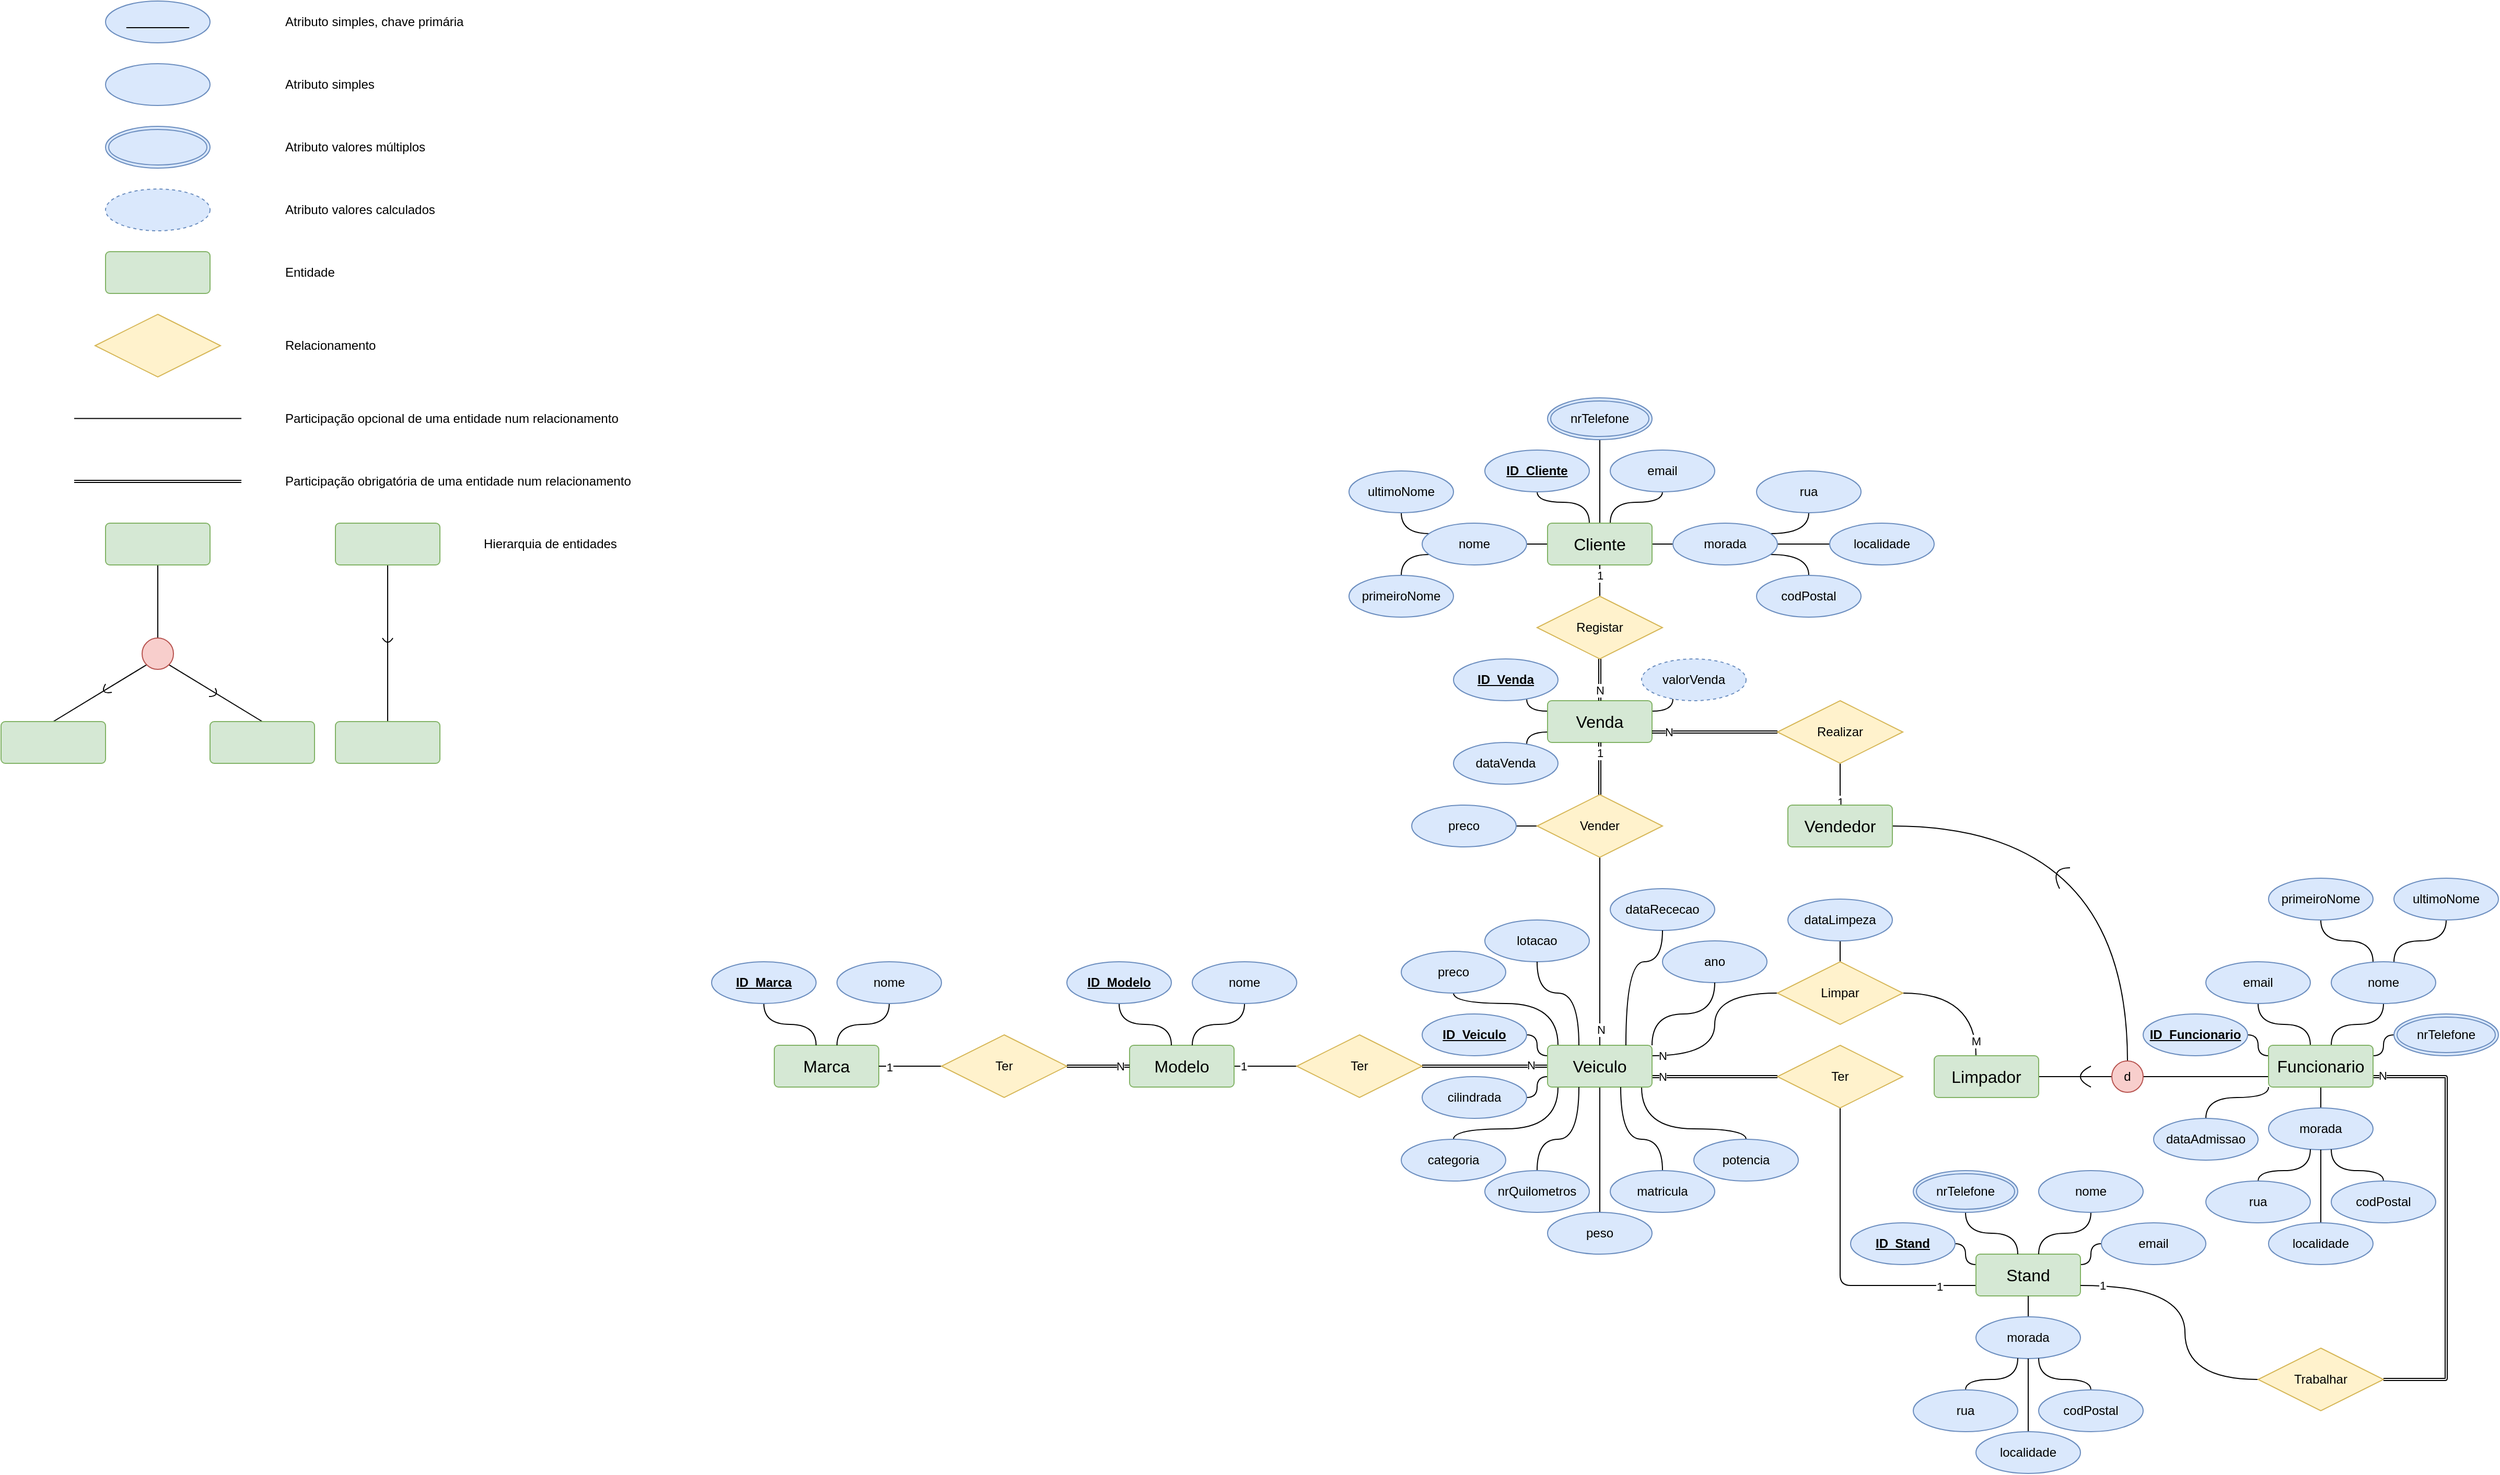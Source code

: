 <mxfile version="13.2.4" type="device"><diagram id="NX6_VV52t2EZZy6EUPiq" name="Page-1"><mxGraphModel dx="2770" dy="1670" grid="1" gridSize="10" guides="1" tooltips="1" connect="1" arrows="1" fold="1" page="0" pageScale="1" pageWidth="827" pageHeight="1169" math="0" shadow="0"><root><mxCell id="0"/><mxCell id="1" parent="0"/><mxCell id="NINZfsy_CMNCXRK_7VE3-25" style="edgeStyle=orthogonalEdgeStyle;rounded=0;orthogonalLoop=1;jettySize=auto;html=1;endArrow=none;endFill=0;" parent="1" source="NINZfsy_CMNCXRK_7VE3-23" target="NINZfsy_CMNCXRK_7VE3-1" edge="1"><mxGeometry relative="1" as="geometry"/></mxCell><mxCell id="NINZfsy_CMNCXRK_7VE3-87" value="1" style="edgeLabel;html=1;align=center;verticalAlign=middle;resizable=0;points=[];" parent="NINZfsy_CMNCXRK_7VE3-25" vertex="1" connectable="0"><mxGeometry x="0.722" relative="1" as="geometry"><mxPoint as="offset"/></mxGeometry></mxCell><mxCell id="NINZfsy_CMNCXRK_7VE3-1" value="Modelo" style="rounded=1;arcSize=10;whiteSpace=wrap;html=1;align=center;fillColor=#d5e8d4;strokeColor=#82b366;fontSize=16;" parent="1" vertex="1"><mxGeometry x="730" y="680" width="100" height="40" as="geometry"/></mxCell><mxCell id="NINZfsy_CMNCXRK_7VE3-2" value="Marca" style="rounded=1;arcSize=10;whiteSpace=wrap;html=1;align=center;fillColor=#d5e8d4;strokeColor=#82b366;fontSize=16;" parent="1" vertex="1"><mxGeometry x="390" y="680" width="100" height="40" as="geometry"/></mxCell><mxCell id="NINZfsy_CMNCXRK_7VE3-5" style="edgeStyle=orthogonalEdgeStyle;orthogonalLoop=1;jettySize=auto;html=1;fontFamily=Helvetica;endArrow=none;endFill=0;curved=1;" parent="1" source="NINZfsy_CMNCXRK_7VE3-2" target="NINZfsy_CMNCXRK_7VE3-3" edge="1"><mxGeometry relative="1" as="geometry"><Array as="points"><mxPoint x="430" y="660"/><mxPoint x="380" y="660"/></Array></mxGeometry></mxCell><mxCell id="NINZfsy_CMNCXRK_7VE3-3" value="ID_Marca" style="ellipse;whiteSpace=wrap;html=1;align=center;fontStyle=5;fontFamily=Helvetica;fillColor=#dae8fc;strokeColor=#6c8ebf;" parent="1" vertex="1"><mxGeometry x="330" y="600" width="100" height="40" as="geometry"/></mxCell><mxCell id="NINZfsy_CMNCXRK_7VE3-4" style="edgeStyle=orthogonalEdgeStyle;rounded=0;orthogonalLoop=1;jettySize=auto;html=1;exitX=0.5;exitY=1;exitDx=0;exitDy=0;fontFamily=Helvetica;" parent="1" source="NINZfsy_CMNCXRK_7VE3-3" target="NINZfsy_CMNCXRK_7VE3-3" edge="1"><mxGeometry relative="1" as="geometry"/></mxCell><mxCell id="NINZfsy_CMNCXRK_7VE3-8" style="edgeStyle=orthogonalEdgeStyle;orthogonalLoop=1;jettySize=auto;html=1;fontFamily=Helvetica;endArrow=none;endFill=0;curved=1;" parent="1" source="NINZfsy_CMNCXRK_7VE3-2" target="NINZfsy_CMNCXRK_7VE3-7" edge="1"><mxGeometry relative="1" as="geometry"><Array as="points"><mxPoint x="450" y="660"/><mxPoint x="500" y="660"/></Array></mxGeometry></mxCell><mxCell id="NINZfsy_CMNCXRK_7VE3-7" value="nome" style="ellipse;whiteSpace=wrap;html=1;align=center;fontFamily=Helvetica;fillColor=#dae8fc;strokeColor=#6c8ebf;" parent="1" vertex="1"><mxGeometry x="450" y="600" width="100" height="40" as="geometry"/></mxCell><mxCell id="NINZfsy_CMNCXRK_7VE3-12" style="edgeStyle=orthogonalEdgeStyle;rounded=0;orthogonalLoop=1;jettySize=auto;html=1;endArrow=none;endFill=0;fontFamily=Helvetica;shape=link;width=2;" parent="1" source="NINZfsy_CMNCXRK_7VE3-9" target="NINZfsy_CMNCXRK_7VE3-1" edge="1"><mxGeometry relative="1" as="geometry"/></mxCell><mxCell id="NINZfsy_CMNCXRK_7VE3-21" value="N" style="edgeLabel;html=1;align=center;verticalAlign=middle;resizable=0;points=[];fontFamily=Helvetica;" parent="NINZfsy_CMNCXRK_7VE3-12" vertex="1" connectable="0"><mxGeometry x="0.688" relative="1" as="geometry"><mxPoint as="offset"/></mxGeometry></mxCell><mxCell id="NINZfsy_CMNCXRK_7VE3-77" style="edgeStyle=orthogonalEdgeStyle;rounded=0;orthogonalLoop=1;jettySize=auto;html=1;endArrow=none;endFill=0;" parent="1" source="NINZfsy_CMNCXRK_7VE3-9" target="NINZfsy_CMNCXRK_7VE3-2" edge="1"><mxGeometry relative="1" as="geometry"/></mxCell><mxCell id="NINZfsy_CMNCXRK_7VE3-78" value="1" style="edgeLabel;html=1;align=center;verticalAlign=middle;resizable=0;points=[];" parent="NINZfsy_CMNCXRK_7VE3-77" vertex="1" connectable="0"><mxGeometry x="0.673" y="1" relative="1" as="geometry"><mxPoint as="offset"/></mxGeometry></mxCell><mxCell id="NINZfsy_CMNCXRK_7VE3-9" value="Ter" style="shape=rhombus;perimeter=rhombusPerimeter;whiteSpace=wrap;html=1;align=center;fontFamily=Helvetica;fillColor=#fff2cc;strokeColor=#d6b656;" parent="1" vertex="1"><mxGeometry x="550" y="670" width="120" height="60" as="geometry"/></mxCell><mxCell id="NINZfsy_CMNCXRK_7VE3-19" style="edgeStyle=orthogonalEdgeStyle;orthogonalLoop=1;jettySize=auto;html=1;endArrow=none;endFill=0;fontFamily=Helvetica;curved=1;" parent="1" source="NINZfsy_CMNCXRK_7VE3-1" target="NINZfsy_CMNCXRK_7VE3-13" edge="1"><mxGeometry relative="1" as="geometry"><Array as="points"><mxPoint x="770" y="660"/><mxPoint x="720" y="660"/></Array></mxGeometry></mxCell><mxCell id="NINZfsy_CMNCXRK_7VE3-13" value="ID_Modelo" style="ellipse;whiteSpace=wrap;html=1;align=center;fontStyle=5;fontFamily=Helvetica;fillColor=#dae8fc;strokeColor=#6c8ebf;perimeterSpacing=0;strokeWidth=1;gradientColor=none;shadow=0;" parent="1" vertex="1"><mxGeometry x="670" y="600" width="100" height="40" as="geometry"/></mxCell><mxCell id="NINZfsy_CMNCXRK_7VE3-14" style="edgeStyle=orthogonalEdgeStyle;rounded=0;orthogonalLoop=1;jettySize=auto;html=1;exitX=0.5;exitY=1;exitDx=0;exitDy=0;fontFamily=Helvetica;" parent="1" source="NINZfsy_CMNCXRK_7VE3-13" target="NINZfsy_CMNCXRK_7VE3-13" edge="1"><mxGeometry relative="1" as="geometry"/></mxCell><mxCell id="NINZfsy_CMNCXRK_7VE3-20" style="edgeStyle=orthogonalEdgeStyle;orthogonalLoop=1;jettySize=auto;html=1;endArrow=none;endFill=0;fontFamily=Helvetica;curved=1;" parent="1" source="NINZfsy_CMNCXRK_7VE3-1" target="NINZfsy_CMNCXRK_7VE3-15" edge="1"><mxGeometry relative="1" as="geometry"><Array as="points"><mxPoint x="790" y="660"/><mxPoint x="840" y="660"/></Array></mxGeometry></mxCell><mxCell id="NINZfsy_CMNCXRK_7VE3-15" value="nome" style="ellipse;whiteSpace=wrap;html=1;align=center;fontFamily=Helvetica;fillColor=#dae8fc;strokeColor=#6c8ebf;" parent="1" vertex="1"><mxGeometry x="790" y="600" width="100" height="40" as="geometry"/></mxCell><mxCell id="NINZfsy_CMNCXRK_7VE3-26" style="edgeStyle=orthogonalEdgeStyle;shape=link;rounded=0;orthogonalLoop=1;jettySize=auto;html=1;endArrow=none;endFill=0;width=2;" parent="1" source="NINZfsy_CMNCXRK_7VE3-23" target="NINZfsy_CMNCXRK_7VE3-24" edge="1"><mxGeometry relative="1" as="geometry"/></mxCell><mxCell id="NINZfsy_CMNCXRK_7VE3-31" value="N" style="edgeLabel;html=1;align=center;verticalAlign=middle;resizable=0;points=[];fontFamily=Helvetica;" parent="NINZfsy_CMNCXRK_7VE3-26" vertex="1" connectable="0"><mxGeometry x="0.733" y="1" relative="1" as="geometry"><mxPoint as="offset"/></mxGeometry></mxCell><mxCell id="NINZfsy_CMNCXRK_7VE3-23" value="Ter" style="shape=rhombus;perimeter=rhombusPerimeter;whiteSpace=wrap;html=1;align=center;fontFamily=Helvetica;fillColor=#fff2cc;strokeColor=#d6b656;" parent="1" vertex="1"><mxGeometry x="890" y="670" width="120" height="60" as="geometry"/></mxCell><mxCell id="NINZfsy_CMNCXRK_7VE3-52" style="edgeStyle=orthogonalEdgeStyle;rounded=0;orthogonalLoop=1;jettySize=auto;html=1;endArrow=none;endFill=0;shape=link;width=2;" parent="1" source="NINZfsy_CMNCXRK_7VE3-50" target="NINZfsy_CMNCXRK_7VE3-24" edge="1"><mxGeometry relative="1" as="geometry"><Array as="points"><mxPoint x="1270" y="710"/><mxPoint x="1270" y="710"/></Array></mxGeometry></mxCell><mxCell id="NINZfsy_CMNCXRK_7VE3-86" value="N" style="edgeLabel;html=1;align=center;verticalAlign=middle;resizable=0;points=[];" parent="NINZfsy_CMNCXRK_7VE3-52" vertex="1" connectable="0"><mxGeometry x="0.8" relative="1" as="geometry"><mxPoint x="-2.06" y="-0.03" as="offset"/></mxGeometry></mxCell><mxCell id="KPA467GQBsyRRnJsXlTF-49" style="edgeStyle=orthogonalEdgeStyle;orthogonalLoop=1;jettySize=auto;html=1;endArrow=none;endFill=0;rounded=0;" parent="1" source="NINZfsy_CMNCXRK_7VE3-24" target="NINZfsy_CMNCXRK_7VE3-32" edge="1"><mxGeometry relative="1" as="geometry"/></mxCell><mxCell id="KPA467GQBsyRRnJsXlTF-50" style="edgeStyle=orthogonalEdgeStyle;orthogonalLoop=1;jettySize=auto;html=1;endArrow=none;endFill=0;curved=1;" parent="1" source="NINZfsy_CMNCXRK_7VE3-24" target="NINZfsy_CMNCXRK_7VE3-40" edge="1"><mxGeometry relative="1" as="geometry"><Array as="points"><mxPoint x="1140" y="760"/><mxPoint x="1040" y="760"/></Array></mxGeometry></mxCell><mxCell id="KPA467GQBsyRRnJsXlTF-51" style="edgeStyle=orthogonalEdgeStyle;orthogonalLoop=1;jettySize=auto;html=1;endArrow=none;endFill=0;curved=1;" parent="1" source="NINZfsy_CMNCXRK_7VE3-24" target="NINZfsy_CMNCXRK_7VE3-38" edge="1"><mxGeometry relative="1" as="geometry"><Array as="points"><mxPoint x="1220" y="760"/><mxPoint x="1320" y="760"/></Array></mxGeometry></mxCell><mxCell id="KPA467GQBsyRRnJsXlTF-61" style="edgeStyle=orthogonalEdgeStyle;jumpStyle=none;jumpSize=6;orthogonalLoop=1;jettySize=auto;html=1;endArrow=none;endFill=0;strokeColor=#000000;curved=1;" parent="1" source="KPA467GQBsyRRnJsXlTF-58" target="NINZfsy_CMNCXRK_7VE3-24" edge="1"><mxGeometry relative="1" as="geometry"><mxPoint x="1290" y="410" as="sourcePoint"/><Array as="points"><mxPoint x="1290" y="630"/><mxPoint x="1290" y="690"/></Array></mxGeometry></mxCell><mxCell id="KPA467GQBsyRRnJsXlTF-65" value="N" style="edgeLabel;html=1;align=center;verticalAlign=middle;resizable=0;points=[];" parent="KPA467GQBsyRRnJsXlTF-61" vertex="1" connectable="0"><mxGeometry x="0.812" relative="1" as="geometry"><mxPoint x="-7.2" y="-0.03" as="offset"/></mxGeometry></mxCell><mxCell id="KPA467GQBsyRRnJsXlTF-66" style="edgeStyle=orthogonalEdgeStyle;jumpStyle=none;jumpSize=6;orthogonalLoop=1;jettySize=auto;html=1;endArrow=none;endFill=0;strokeColor=#000000;curved=1;" parent="1" source="NINZfsy_CMNCXRK_7VE3-24" target="NINZfsy_CMNCXRK_7VE3-41" edge="1"><mxGeometry relative="1" as="geometry"><Array as="points"><mxPoint x="1140" y="640"/><mxPoint x="1040" y="640"/></Array></mxGeometry></mxCell><mxCell id="KPA467GQBsyRRnJsXlTF-168" style="edgeStyle=elbowEdgeStyle;jumpStyle=none;jumpSize=6;orthogonalLoop=1;jettySize=auto;html=1;entryX=1;entryY=0.5;entryDx=0;entryDy=0;endArrow=none;endFill=0;strokeColor=#000000;curved=1;" parent="1" source="NINZfsy_CMNCXRK_7VE3-24" target="NINZfsy_CMNCXRK_7VE3-35" edge="1"><mxGeometry relative="1" as="geometry"><Array as="points"><mxPoint x="1120" y="710"/></Array></mxGeometry></mxCell><mxCell id="KPA467GQBsyRRnJsXlTF-169" style="edgeStyle=elbowEdgeStyle;jumpStyle=none;jumpSize=6;orthogonalLoop=1;jettySize=auto;html=1;entryX=1;entryY=0.5;entryDx=0;entryDy=0;endArrow=none;endFill=0;strokeColor=#000000;curved=1;" parent="1" source="NINZfsy_CMNCXRK_7VE3-24" target="NINZfsy_CMNCXRK_7VE3-27" edge="1"><mxGeometry relative="1" as="geometry"><Array as="points"><mxPoint x="1120" y="690"/></Array></mxGeometry></mxCell><mxCell id="NINZfsy_CMNCXRK_7VE3-24" value="Veiculo" style="rounded=1;arcSize=10;whiteSpace=wrap;html=1;align=center;fontFamily=Helvetica;fillColor=#d5e8d4;strokeColor=#82b366;fontSize=16;" parent="1" vertex="1"><mxGeometry x="1130" y="680" width="100" height="40" as="geometry"/></mxCell><mxCell id="NINZfsy_CMNCXRK_7VE3-27" value="ID_Veiculo" style="ellipse;whiteSpace=wrap;html=1;align=center;fontStyle=5;fontFamily=Helvetica;fillColor=#dae8fc;strokeColor=#6c8ebf;" parent="1" vertex="1"><mxGeometry x="1010" y="650" width="100" height="40" as="geometry"/></mxCell><mxCell id="NINZfsy_CMNCXRK_7VE3-32" value="peso" style="ellipse;whiteSpace=wrap;html=1;align=center;fontFamily=Helvetica;fillColor=#dae8fc;strokeColor=#6c8ebf;" parent="1" vertex="1"><mxGeometry x="1130" y="840" width="100" height="40" as="geometry"/></mxCell><mxCell id="NINZfsy_CMNCXRK_7VE3-34" value="ano" style="ellipse;whiteSpace=wrap;html=1;align=center;fontFamily=Helvetica;fillColor=#dae8fc;strokeColor=#6c8ebf;" parent="1" vertex="1"><mxGeometry x="1240" y="580" width="100" height="40" as="geometry"/></mxCell><mxCell id="NINZfsy_CMNCXRK_7VE3-35" value="cilindrada" style="ellipse;whiteSpace=wrap;html=1;align=center;fontFamily=Helvetica;fillColor=#dae8fc;strokeColor=#6c8ebf;" parent="1" vertex="1"><mxGeometry x="1010" y="710" width="100" height="40" as="geometry"/></mxCell><mxCell id="NINZfsy_CMNCXRK_7VE3-47" style="edgeStyle=orthogonalEdgeStyle;orthogonalLoop=1;jettySize=auto;html=1;endArrow=none;endFill=0;curved=1;" parent="1" source="NINZfsy_CMNCXRK_7VE3-24" target="NINZfsy_CMNCXRK_7VE3-36" edge="1"><mxGeometry relative="1" as="geometry"><Array as="points"><mxPoint x="1200" y="770"/><mxPoint x="1240" y="770"/></Array></mxGeometry></mxCell><mxCell id="NINZfsy_CMNCXRK_7VE3-36" value="matricula" style="ellipse;whiteSpace=wrap;html=1;align=center;fontFamily=Helvetica;fillColor=#dae8fc;strokeColor=#6c8ebf;" parent="1" vertex="1"><mxGeometry x="1190" y="800" width="100" height="40" as="geometry"/></mxCell><mxCell id="NINZfsy_CMNCXRK_7VE3-46" style="edgeStyle=orthogonalEdgeStyle;orthogonalLoop=1;jettySize=auto;html=1;endArrow=none;endFill=0;curved=1;" parent="1" source="NINZfsy_CMNCXRK_7VE3-24" target="NINZfsy_CMNCXRK_7VE3-37" edge="1"><mxGeometry relative="1" as="geometry"><Array as="points"><mxPoint x="1160" y="770"/><mxPoint x="1120" y="770"/></Array></mxGeometry></mxCell><mxCell id="NINZfsy_CMNCXRK_7VE3-37" value="nrQuilometros" style="ellipse;whiteSpace=wrap;html=1;align=center;fontFamily=Helvetica;fillColor=#dae8fc;strokeColor=#6c8ebf;" parent="1" vertex="1"><mxGeometry x="1070" y="800" width="100" height="40" as="geometry"/></mxCell><mxCell id="NINZfsy_CMNCXRK_7VE3-38" value="potencia" style="ellipse;whiteSpace=wrap;html=1;align=center;fontFamily=Helvetica;fillColor=#dae8fc;strokeColor=#6c8ebf;" parent="1" vertex="1"><mxGeometry x="1270" y="770" width="100" height="40" as="geometry"/></mxCell><mxCell id="NINZfsy_CMNCXRK_7VE3-39" value="lotacao" style="ellipse;whiteSpace=wrap;html=1;align=center;fontFamily=Helvetica;fillColor=#dae8fc;strokeColor=#6c8ebf;" parent="1" vertex="1"><mxGeometry x="1070" y="560" width="100" height="40" as="geometry"/></mxCell><mxCell id="NINZfsy_CMNCXRK_7VE3-40" value="categoria" style="ellipse;whiteSpace=wrap;html=1;align=center;fontFamily=Helvetica;fillColor=#dae8fc;strokeColor=#6c8ebf;" parent="1" vertex="1"><mxGeometry x="990" y="770" width="100" height="40" as="geometry"/></mxCell><mxCell id="NINZfsy_CMNCXRK_7VE3-41" value="preco" style="ellipse;whiteSpace=wrap;html=1;align=center;fontFamily=Helvetica;fillColor=#dae8fc;strokeColor=#6c8ebf;" parent="1" vertex="1"><mxGeometry x="990" y="590" width="100" height="40" as="geometry"/></mxCell><mxCell id="NINZfsy_CMNCXRK_7VE3-56" style="edgeStyle=orthogonalEdgeStyle;orthogonalLoop=1;jettySize=auto;html=1;endArrow=none;endFill=0;rounded=1;" parent="1" source="NINZfsy_CMNCXRK_7VE3-50" target="NINZfsy_CMNCXRK_7VE3-54" edge="1"><mxGeometry relative="1" as="geometry"><Array as="points"><mxPoint x="1410" y="910"/></Array></mxGeometry></mxCell><mxCell id="NINZfsy_CMNCXRK_7VE3-58" value="1" style="edgeLabel;html=1;align=center;verticalAlign=middle;resizable=0;points=[];fontFamily=Helvetica;" parent="NINZfsy_CMNCXRK_7VE3-56" vertex="1" connectable="0"><mxGeometry x="0.766" y="-1" relative="1" as="geometry"><mxPoint as="offset"/></mxGeometry></mxCell><mxCell id="NINZfsy_CMNCXRK_7VE3-50" value="Ter" style="shape=rhombus;perimeter=rhombusPerimeter;whiteSpace=wrap;html=1;align=center;fontFamily=Helvetica;fillColor=#fff2cc;strokeColor=#d6b656;" parent="1" vertex="1"><mxGeometry x="1350" y="680" width="120" height="60" as="geometry"/></mxCell><mxCell id="KPA467GQBsyRRnJsXlTF-166" style="edgeStyle=elbowEdgeStyle;jumpStyle=none;jumpSize=6;orthogonalLoop=1;jettySize=auto;html=1;entryX=0;entryY=0.5;entryDx=0;entryDy=0;endArrow=none;endFill=0;strokeColor=#000000;curved=1;" parent="1" source="NINZfsy_CMNCXRK_7VE3-54" target="NINZfsy_CMNCXRK_7VE3-66" edge="1"><mxGeometry relative="1" as="geometry"><Array as="points"><mxPoint x="1650" y="890"/></Array></mxGeometry></mxCell><mxCell id="KPA467GQBsyRRnJsXlTF-167" style="edgeStyle=elbowEdgeStyle;jumpStyle=none;jumpSize=6;orthogonalLoop=1;jettySize=auto;html=1;entryX=1;entryY=0.5;entryDx=0;entryDy=0;endArrow=none;endFill=0;strokeColor=#000000;curved=1;" parent="1" source="NINZfsy_CMNCXRK_7VE3-54" target="NINZfsy_CMNCXRK_7VE3-60" edge="1"><mxGeometry relative="1" as="geometry"><Array as="points"><mxPoint x="1530" y="890"/></Array></mxGeometry></mxCell><mxCell id="NINZfsy_CMNCXRK_7VE3-54" value="Stand" style="rounded=1;arcSize=10;whiteSpace=wrap;html=1;align=center;fontFamily=Helvetica;fillColor=#d5e8d4;strokeColor=#82b366;fontSize=16;" parent="1" vertex="1"><mxGeometry x="1540" y="880" width="100" height="40" as="geometry"/></mxCell><mxCell id="NINZfsy_CMNCXRK_7VE3-71" style="edgeStyle=orthogonalEdgeStyle;rounded=0;orthogonalLoop=1;jettySize=auto;html=1;endArrow=none;endFill=0;" parent="1" source="NINZfsy_CMNCXRK_7VE3-54" target="NINZfsy_CMNCXRK_7VE3-59" edge="1"><mxGeometry relative="1" as="geometry"/></mxCell><mxCell id="NINZfsy_CMNCXRK_7VE3-59" value="morada" style="ellipse;whiteSpace=wrap;html=1;align=center;fillColor=#dae8fc;strokeColor=#6c8ebf;" parent="1" vertex="1"><mxGeometry x="1540" y="940" width="100" height="40" as="geometry"/></mxCell><mxCell id="NINZfsy_CMNCXRK_7VE3-60" value="&lt;span&gt;&lt;u&gt;ID_Stand&lt;/u&gt;&lt;/span&gt;" style="ellipse;whiteSpace=wrap;html=1;align=center;fillColor=#dae8fc;strokeColor=#6c8ebf;fontStyle=1" parent="1" vertex="1"><mxGeometry x="1420" y="850" width="100" height="40" as="geometry"/></mxCell><mxCell id="NINZfsy_CMNCXRK_7VE3-72" style="edgeStyle=orthogonalEdgeStyle;orthogonalLoop=1;jettySize=auto;html=1;endArrow=none;endFill=0;curved=1;" parent="1" source="NINZfsy_CMNCXRK_7VE3-59" target="NINZfsy_CMNCXRK_7VE3-61" edge="1"><mxGeometry relative="1" as="geometry"><Array as="points"><mxPoint x="1580" y="1000"/><mxPoint x="1530" y="1000"/></Array></mxGeometry></mxCell><mxCell id="NINZfsy_CMNCXRK_7VE3-61" value="rua" style="ellipse;whiteSpace=wrap;html=1;align=center;fillColor=#dae8fc;strokeColor=#6c8ebf;" parent="1" vertex="1"><mxGeometry x="1480" y="1010" width="100" height="40" as="geometry"/></mxCell><mxCell id="NINZfsy_CMNCXRK_7VE3-74" style="edgeStyle=orthogonalEdgeStyle;rounded=0;orthogonalLoop=1;jettySize=auto;html=1;endArrow=none;endFill=0;" parent="1" source="NINZfsy_CMNCXRK_7VE3-59" target="NINZfsy_CMNCXRK_7VE3-62" edge="1"><mxGeometry relative="1" as="geometry"><Array as="points"><mxPoint x="1590" y="990"/><mxPoint x="1590" y="990"/></Array></mxGeometry></mxCell><mxCell id="NINZfsy_CMNCXRK_7VE3-62" value="localidade" style="ellipse;whiteSpace=wrap;html=1;align=center;fillColor=#dae8fc;strokeColor=#6c8ebf;" parent="1" vertex="1"><mxGeometry x="1540" y="1050" width="100" height="40" as="geometry"/></mxCell><mxCell id="NINZfsy_CMNCXRK_7VE3-69" style="edgeStyle=orthogonalEdgeStyle;orthogonalLoop=1;jettySize=auto;html=1;endArrow=none;endFill=0;curved=1;" parent="1" source="NINZfsy_CMNCXRK_7VE3-54" target="NINZfsy_CMNCXRK_7VE3-63" edge="1"><mxGeometry relative="1" as="geometry"><Array as="points"><mxPoint x="1600" y="860"/><mxPoint x="1650" y="860"/></Array></mxGeometry></mxCell><mxCell id="NINZfsy_CMNCXRK_7VE3-63" value="nome" style="ellipse;whiteSpace=wrap;html=1;align=center;fillColor=#dae8fc;strokeColor=#6c8ebf;" parent="1" vertex="1"><mxGeometry x="1600" y="800" width="100" height="40" as="geometry"/></mxCell><mxCell id="NINZfsy_CMNCXRK_7VE3-73" style="edgeStyle=orthogonalEdgeStyle;orthogonalLoop=1;jettySize=auto;html=1;endArrow=none;endFill=0;curved=1;" parent="1" source="NINZfsy_CMNCXRK_7VE3-59" target="NINZfsy_CMNCXRK_7VE3-64" edge="1"><mxGeometry relative="1" as="geometry"><Array as="points"><mxPoint x="1600" y="1000"/><mxPoint x="1650" y="1000"/></Array></mxGeometry></mxCell><mxCell id="NINZfsy_CMNCXRK_7VE3-64" value="codPostal" style="ellipse;whiteSpace=wrap;html=1;align=center;fillColor=#dae8fc;strokeColor=#6c8ebf;" parent="1" vertex="1"><mxGeometry x="1600" y="1010" width="100" height="40" as="geometry"/></mxCell><mxCell id="NINZfsy_CMNCXRK_7VE3-68" style="edgeStyle=orthogonalEdgeStyle;orthogonalLoop=1;jettySize=auto;html=1;endArrow=none;endFill=0;curved=1;" parent="1" source="NINZfsy_CMNCXRK_7VE3-54" target="NINZfsy_CMNCXRK_7VE3-65" edge="1"><mxGeometry relative="1" as="geometry"><Array as="points"><mxPoint x="1580" y="860"/><mxPoint x="1530" y="860"/></Array></mxGeometry></mxCell><mxCell id="NINZfsy_CMNCXRK_7VE3-65" value="nrTelefone" style="ellipse;shape=doubleEllipse;margin=3;whiteSpace=wrap;html=1;align=center;fillColor=#dae8fc;strokeColor=#6c8ebf;" parent="1" vertex="1"><mxGeometry x="1480" y="800" width="100" height="40" as="geometry"/></mxCell><mxCell id="NINZfsy_CMNCXRK_7VE3-66" value="email" style="ellipse;whiteSpace=wrap;html=1;align=center;fillColor=#dae8fc;strokeColor=#6c8ebf;" parent="1" vertex="1"><mxGeometry x="1660" y="850" width="100" height="40" as="geometry"/></mxCell><mxCell id="NINZfsy_CMNCXRK_7VE3-96" style="edgeStyle=orthogonalEdgeStyle;orthogonalLoop=1;jettySize=auto;html=1;endArrow=none;endFill=0;curved=1;" parent="1" source="NINZfsy_CMNCXRK_7VE3-93" target="NINZfsy_CMNCXRK_7VE3-54" edge="1"><mxGeometry relative="1" as="geometry"><Array as="points"><mxPoint x="1740" y="1000"/><mxPoint x="1740" y="910"/></Array></mxGeometry></mxCell><mxCell id="NINZfsy_CMNCXRK_7VE3-97" value="1" style="edgeLabel;html=1;align=center;verticalAlign=middle;resizable=0;points=[];" parent="NINZfsy_CMNCXRK_7VE3-96" vertex="1" connectable="0"><mxGeometry x="0.843" relative="1" as="geometry"><mxPoint as="offset"/></mxGeometry></mxCell><mxCell id="NINZfsy_CMNCXRK_7VE3-99" style="edgeStyle=orthogonalEdgeStyle;rounded=1;orthogonalLoop=1;jettySize=auto;html=1;endArrow=none;endFill=0;comic=0;shape=link;width=2;" parent="1" source="NINZfsy_CMNCXRK_7VE3-93" target="NINZfsy_CMNCXRK_7VE3-98" edge="1"><mxGeometry relative="1" as="geometry"><Array as="points"><mxPoint x="1990" y="1000"/><mxPoint x="1990" y="710"/></Array></mxGeometry></mxCell><mxCell id="NINZfsy_CMNCXRK_7VE3-100" value="N" style="edgeLabel;html=1;align=center;verticalAlign=middle;resizable=0;points=[];" parent="NINZfsy_CMNCXRK_7VE3-99" vertex="1" connectable="0"><mxGeometry x="0.75" relative="1" as="geometry"><mxPoint x="-44.2" y="-1" as="offset"/></mxGeometry></mxCell><mxCell id="NINZfsy_CMNCXRK_7VE3-93" value="Trabalhar" style="shape=rhombus;perimeter=rhombusPerimeter;whiteSpace=wrap;html=1;align=center;fontFamily=Helvetica;fillColor=#fff2cc;strokeColor=#d6b656;" parent="1" vertex="1"><mxGeometry x="1810" y="970" width="120" height="60" as="geometry"/></mxCell><mxCell id="KPA467GQBsyRRnJsXlTF-21" style="edgeStyle=orthogonalEdgeStyle;orthogonalLoop=1;jettySize=auto;html=1;endArrow=none;endFill=0;curved=1;" parent="1" source="NINZfsy_CMNCXRK_7VE3-98" target="KPA467GQBsyRRnJsXlTF-8" edge="1"><mxGeometry relative="1" as="geometry"><Array as="points"><mxPoint x="1860" y="660"/><mxPoint x="1810" y="660"/></Array></mxGeometry></mxCell><mxCell id="KPA467GQBsyRRnJsXlTF-22" style="edgeStyle=orthogonalEdgeStyle;orthogonalLoop=1;jettySize=auto;html=1;endArrow=none;endFill=0;curved=1;" parent="1" source="NINZfsy_CMNCXRK_7VE3-98" target="KPA467GQBsyRRnJsXlTF-4" edge="1"><mxGeometry relative="1" as="geometry"><Array as="points"><mxPoint x="1880" y="660"/><mxPoint x="1930" y="660"/></Array></mxGeometry></mxCell><mxCell id="KPA467GQBsyRRnJsXlTF-34" style="edgeStyle=orthogonalEdgeStyle;rounded=0;orthogonalLoop=1;jettySize=auto;html=1;endArrow=none;endFill=0;" parent="1" source="NINZfsy_CMNCXRK_7VE3-98" target="KPA467GQBsyRRnJsXlTF-25" edge="1"><mxGeometry relative="1" as="geometry"/></mxCell><mxCell id="KPA467GQBsyRRnJsXlTF-37" style="edgeStyle=orthogonalEdgeStyle;rounded=0;orthogonalLoop=1;jettySize=auto;html=1;entryX=0.5;entryY=0.5;entryDx=0;entryDy=0;entryPerimeter=0;endArrow=none;endFill=0;" parent="1" source="NINZfsy_CMNCXRK_7VE3-98" target="KPA467GQBsyRRnJsXlTF-36" edge="1"><mxGeometry relative="1" as="geometry"><Array as="points"><mxPoint x="1685" y="710"/></Array></mxGeometry></mxCell><mxCell id="KPA467GQBsyRRnJsXlTF-164" style="edgeStyle=elbowEdgeStyle;jumpStyle=none;jumpSize=6;orthogonalLoop=1;jettySize=auto;html=1;entryX=0;entryY=0.5;entryDx=0;entryDy=0;endArrow=none;endFill=0;strokeColor=#000000;curved=1;" parent="1" source="NINZfsy_CMNCXRK_7VE3-98" target="KPA467GQBsyRRnJsXlTF-7" edge="1"><mxGeometry relative="1" as="geometry"><Array as="points"><mxPoint x="1930" y="690"/></Array></mxGeometry></mxCell><mxCell id="KPA467GQBsyRRnJsXlTF-165" style="edgeStyle=elbowEdgeStyle;jumpStyle=none;jumpSize=6;orthogonalLoop=1;jettySize=auto;html=1;entryX=1;entryY=0.5;entryDx=0;entryDy=0;endArrow=none;endFill=0;strokeColor=#000000;curved=1;" parent="1" source="NINZfsy_CMNCXRK_7VE3-98" target="KPA467GQBsyRRnJsXlTF-13" edge="1"><mxGeometry relative="1" as="geometry"><Array as="points"><mxPoint x="1810" y="690"/></Array></mxGeometry></mxCell><mxCell id="NINZfsy_CMNCXRK_7VE3-98" value="Funcionario" style="rounded=1;arcSize=10;whiteSpace=wrap;html=1;align=center;strokeColor=#82b366;fillColor=#d5e8d4;fontSize=16;" parent="1" vertex="1"><mxGeometry x="1820" y="680" width="100" height="40" as="geometry"/></mxCell><mxCell id="KPA467GQBsyRRnJsXlTF-23" style="edgeStyle=orthogonalEdgeStyle;orthogonalLoop=1;jettySize=auto;html=1;endArrow=none;endFill=0;curved=1;" parent="1" source="KPA467GQBsyRRnJsXlTF-4" target="KPA467GQBsyRRnJsXlTF-10" edge="1"><mxGeometry relative="1" as="geometry"><Array as="points"><mxPoint x="1940" y="580"/><mxPoint x="1990" y="580"/></Array></mxGeometry></mxCell><mxCell id="KPA467GQBsyRRnJsXlTF-24" style="edgeStyle=orthogonalEdgeStyle;orthogonalLoop=1;jettySize=auto;html=1;endArrow=none;endFill=0;curved=1;" parent="1" source="KPA467GQBsyRRnJsXlTF-4" target="KPA467GQBsyRRnJsXlTF-9" edge="1"><mxGeometry relative="1" as="geometry"><Array as="points"><mxPoint x="1920" y="580"/><mxPoint x="1870" y="580"/></Array></mxGeometry></mxCell><mxCell id="KPA467GQBsyRRnJsXlTF-4" value="nome" style="ellipse;whiteSpace=wrap;html=1;align=center;fillColor=#dae8fc;strokeColor=#6c8ebf;" parent="1" vertex="1"><mxGeometry x="1880" y="600" width="100" height="40" as="geometry"/></mxCell><mxCell id="KPA467GQBsyRRnJsXlTF-7" value="nrTelefone" style="ellipse;shape=doubleEllipse;margin=3;whiteSpace=wrap;html=1;align=center;fillColor=#dae8fc;strokeColor=#6c8ebf;" parent="1" vertex="1"><mxGeometry x="1940" y="650" width="100" height="40" as="geometry"/></mxCell><mxCell id="KPA467GQBsyRRnJsXlTF-8" value="email" style="ellipse;whiteSpace=wrap;html=1;align=center;fillColor=#dae8fc;strokeColor=#6c8ebf;" parent="1" vertex="1"><mxGeometry x="1760" y="600" width="100" height="40" as="geometry"/></mxCell><mxCell id="KPA467GQBsyRRnJsXlTF-9" value="primeiroNome" style="ellipse;whiteSpace=wrap;html=1;align=center;fillColor=#dae8fc;strokeColor=#6c8ebf;" parent="1" vertex="1"><mxGeometry x="1820" y="520" width="100" height="40" as="geometry"/></mxCell><mxCell id="KPA467GQBsyRRnJsXlTF-10" value="ultimoNome" style="ellipse;whiteSpace=wrap;html=1;align=center;fillColor=#dae8fc;strokeColor=#6c8ebf;" parent="1" vertex="1"><mxGeometry x="1940" y="520" width="100" height="40" as="geometry"/></mxCell><mxCell id="KPA467GQBsyRRnJsXlTF-13" value="ID_Funcionario" style="ellipse;whiteSpace=wrap;html=1;align=center;fontStyle=5;fillColor=#dae8fc;strokeColor=#6c8ebf;" parent="1" vertex="1"><mxGeometry x="1700" y="650" width="100" height="40" as="geometry"/></mxCell><mxCell id="KPA467GQBsyRRnJsXlTF-25" value="morada" style="ellipse;whiteSpace=wrap;html=1;align=center;fillColor=#dae8fc;strokeColor=#6c8ebf;" parent="1" vertex="1"><mxGeometry x="1820" y="740" width="100" height="40" as="geometry"/></mxCell><mxCell id="KPA467GQBsyRRnJsXlTF-26" style="edgeStyle=orthogonalEdgeStyle;orthogonalLoop=1;jettySize=auto;html=1;endArrow=none;endFill=0;curved=1;" parent="1" source="KPA467GQBsyRRnJsXlTF-25" target="KPA467GQBsyRRnJsXlTF-27" edge="1"><mxGeometry relative="1" as="geometry"><Array as="points"><mxPoint x="1860" y="800"/><mxPoint x="1810" y="800"/></Array></mxGeometry></mxCell><mxCell id="KPA467GQBsyRRnJsXlTF-27" value="rua" style="ellipse;whiteSpace=wrap;html=1;align=center;fillColor=#dae8fc;strokeColor=#6c8ebf;" parent="1" vertex="1"><mxGeometry x="1760" y="810" width="100" height="40" as="geometry"/></mxCell><mxCell id="KPA467GQBsyRRnJsXlTF-28" style="edgeStyle=orthogonalEdgeStyle;rounded=0;orthogonalLoop=1;jettySize=auto;html=1;endArrow=none;endFill=0;" parent="1" source="KPA467GQBsyRRnJsXlTF-25" target="KPA467GQBsyRRnJsXlTF-29" edge="1"><mxGeometry relative="1" as="geometry"/></mxCell><mxCell id="KPA467GQBsyRRnJsXlTF-29" value="localidade" style="ellipse;whiteSpace=wrap;html=1;align=center;fillColor=#dae8fc;strokeColor=#6c8ebf;" parent="1" vertex="1"><mxGeometry x="1820" y="850" width="100" height="40" as="geometry"/></mxCell><mxCell id="KPA467GQBsyRRnJsXlTF-30" style="edgeStyle=orthogonalEdgeStyle;orthogonalLoop=1;jettySize=auto;html=1;endArrow=none;endFill=0;curved=1;" parent="1" source="KPA467GQBsyRRnJsXlTF-25" target="KPA467GQBsyRRnJsXlTF-31" edge="1"><mxGeometry relative="1" as="geometry"><Array as="points"><mxPoint x="1880" y="800"/><mxPoint x="1930" y="800"/></Array></mxGeometry></mxCell><mxCell id="KPA467GQBsyRRnJsXlTF-31" value="codPostal" style="ellipse;whiteSpace=wrap;html=1;align=center;fillColor=#dae8fc;strokeColor=#6c8ebf;" parent="1" vertex="1"><mxGeometry x="1880" y="810" width="100" height="40" as="geometry"/></mxCell><mxCell id="KPA467GQBsyRRnJsXlTF-59" style="edgeStyle=orthogonalEdgeStyle;rounded=0;jumpStyle=none;jumpSize=6;orthogonalLoop=1;jettySize=auto;html=1;endArrow=none;endFill=0;strokeColor=#000000;" parent="1" source="KPA467GQBsyRRnJsXlTF-36" target="KPA467GQBsyRRnJsXlTF-41" edge="1"><mxGeometry relative="1" as="geometry"/></mxCell><mxCell id="KPA467GQBsyRRnJsXlTF-68" style="edgeStyle=orthogonalEdgeStyle;jumpStyle=none;jumpSize=6;orthogonalLoop=1;jettySize=auto;html=1;endArrow=none;endFill=0;strokeColor=#000000;curved=1;" parent="1" source="KPA467GQBsyRRnJsXlTF-36" target="KPA467GQBsyRRnJsXlTF-40" edge="1"><mxGeometry relative="1" as="geometry"><Array as="points"><mxPoint x="1685" y="470"/></Array></mxGeometry></mxCell><mxCell id="KPA467GQBsyRRnJsXlTF-36" value="d" style="ellipse;whiteSpace=wrap;html=1;aspect=fixed;fillColor=#f8cecc;strokeColor=#b85450;" parent="1" vertex="1"><mxGeometry x="1670" y="695" width="30" height="30" as="geometry"/></mxCell><mxCell id="KPA467GQBsyRRnJsXlTF-146" style="edgeStyle=elbowEdgeStyle;jumpStyle=none;jumpSize=6;orthogonalLoop=1;jettySize=auto;html=1;endArrow=none;endFill=0;strokeColor=#000000;rounded=0;" parent="1" source="KPA467GQBsyRRnJsXlTF-145" target="KPA467GQBsyRRnJsXlTF-40" edge="1"><mxGeometry relative="1" as="geometry"/></mxCell><mxCell id="KPA467GQBsyRRnJsXlTF-159" value="1" style="edgeLabel;html=1;align=center;verticalAlign=middle;resizable=0;points=[];" parent="KPA467GQBsyRRnJsXlTF-146" vertex="1" connectable="0"><mxGeometry x="0.819" relative="1" as="geometry"><mxPoint as="offset"/></mxGeometry></mxCell><mxCell id="KPA467GQBsyRRnJsXlTF-40" value="Vendedor" style="rounded=1;arcSize=10;whiteSpace=wrap;html=1;align=center;strokeColor=#82b366;fillColor=#d5e8d4;fontSize=16;" parent="1" vertex="1"><mxGeometry x="1360" y="450" width="100" height="40" as="geometry"/></mxCell><mxCell id="KPA467GQBsyRRnJsXlTF-60" style="edgeStyle=orthogonalEdgeStyle;jumpStyle=none;jumpSize=6;orthogonalLoop=1;jettySize=auto;html=1;endArrow=none;endFill=0;strokeColor=#000000;curved=1;" parent="1" source="KPA467GQBsyRRnJsXlTF-58" target="KPA467GQBsyRRnJsXlTF-41" edge="1"><mxGeometry relative="1" as="geometry"><Array as="points"><mxPoint x="1540" y="630"/></Array></mxGeometry></mxCell><mxCell id="KPA467GQBsyRRnJsXlTF-160" value="M" style="edgeLabel;html=1;align=center;verticalAlign=middle;resizable=0;points=[];" parent="KPA467GQBsyRRnJsXlTF-60" vertex="1" connectable="0"><mxGeometry x="0.788" relative="1" as="geometry"><mxPoint as="offset"/></mxGeometry></mxCell><mxCell id="KPA467GQBsyRRnJsXlTF-41" value="Limpador" style="rounded=1;arcSize=10;whiteSpace=wrap;html=1;align=center;strokeColor=#82b366;fillColor=#d5e8d4;fontSize=16;" parent="1" vertex="1"><mxGeometry x="1500" y="690" width="100" height="40" as="geometry"/></mxCell><mxCell id="KPA467GQBsyRRnJsXlTF-124" style="edgeStyle=orthogonalEdgeStyle;jumpStyle=none;jumpSize=6;orthogonalLoop=1;jettySize=auto;html=1;endArrow=none;endFill=0;strokeColor=#000000;curved=1;" parent="1" source="KPA467GQBsyRRnJsXlTF-42" target="KPA467GQBsyRRnJsXlTF-113" edge="1"><mxGeometry relative="1" as="geometry"><Array as="points"><mxPoint x="1110" y="360"/><mxPoint x="1110" y="340"/></Array></mxGeometry></mxCell><mxCell id="KPA467GQBsyRRnJsXlTF-125" style="edgeStyle=orthogonalEdgeStyle;jumpStyle=none;jumpSize=6;orthogonalLoop=1;jettySize=auto;html=1;endArrow=none;endFill=0;strokeColor=#000000;curved=1;" parent="1" source="KPA467GQBsyRRnJsXlTF-42" target="KPA467GQBsyRRnJsXlTF-115" edge="1"><mxGeometry relative="1" as="geometry"><Array as="points"><mxPoint x="1110" y="380"/></Array></mxGeometry></mxCell><mxCell id="KPA467GQBsyRRnJsXlTF-172" style="edgeStyle=elbowEdgeStyle;jumpStyle=none;jumpSize=6;orthogonalLoop=1;jettySize=auto;html=1;endArrow=none;endFill=0;strokeColor=#000000;curved=1;" parent="1" source="KPA467GQBsyRRnJsXlTF-42" target="KPA467GQBsyRRnJsXlTF-121" edge="1"><mxGeometry relative="1" as="geometry"><Array as="points"><mxPoint x="1250" y="360"/><mxPoint x="1240" y="360"/></Array></mxGeometry></mxCell><mxCell id="KPA467GQBsyRRnJsXlTF-42" value="Venda" style="rounded=1;arcSize=10;whiteSpace=wrap;html=1;align=center;strokeColor=#82b366;fillColor=#d5e8d4;fontSize=16;" parent="1" vertex="1"><mxGeometry x="1130" y="350" width="100" height="40" as="geometry"/></mxCell><mxCell id="KPA467GQBsyRRnJsXlTF-63" style="edgeStyle=orthogonalEdgeStyle;rounded=0;jumpStyle=none;jumpSize=6;orthogonalLoop=1;jettySize=auto;html=1;endArrow=none;endFill=0;strokeColor=#000000;shape=link;width=2;" parent="1" source="KPA467GQBsyRRnJsXlTF-46" target="KPA467GQBsyRRnJsXlTF-42" edge="1"><mxGeometry relative="1" as="geometry"/></mxCell><mxCell id="KPA467GQBsyRRnJsXlTF-157" value="1" style="edgeLabel;html=1;align=center;verticalAlign=middle;resizable=0;points=[];" parent="KPA467GQBsyRRnJsXlTF-63" vertex="1" connectable="0"><mxGeometry x="0.72" relative="1" as="geometry"><mxPoint y="2.86" as="offset"/></mxGeometry></mxCell><mxCell id="KPA467GQBsyRRnJsXlTF-120" style="edgeStyle=orthogonalEdgeStyle;rounded=0;jumpStyle=none;jumpSize=6;orthogonalLoop=1;jettySize=auto;html=1;endArrow=none;endFill=0;strokeColor=#000000;" parent="1" source="KPA467GQBsyRRnJsXlTF-46" target="KPA467GQBsyRRnJsXlTF-118" edge="1"><mxGeometry relative="1" as="geometry"/></mxCell><mxCell id="KPA467GQBsyRRnJsXlTF-176" style="edgeStyle=elbowEdgeStyle;rounded=0;jumpSize=6;orthogonalLoop=1;jettySize=auto;html=1;endArrow=none;endFill=0;" parent="1" source="KPA467GQBsyRRnJsXlTF-46" target="NINZfsy_CMNCXRK_7VE3-24" edge="1"><mxGeometry relative="1" as="geometry"/></mxCell><mxCell id="KPA467GQBsyRRnJsXlTF-178" value="N" style="edgeLabel;html=1;align=center;verticalAlign=middle;resizable=0;points=[];" parent="KPA467GQBsyRRnJsXlTF-176" vertex="1" connectable="0"><mxGeometry x="0.833" y="1" relative="1" as="geometry"><mxPoint as="offset"/></mxGeometry></mxCell><mxCell id="KPA467GQBsyRRnJsXlTF-46" value="Vender" style="shape=rhombus;perimeter=rhombusPerimeter;whiteSpace=wrap;html=1;align=center;strokeColor=#d6b656;fillColor=#fff2cc;" parent="1" vertex="1"><mxGeometry x="1120" y="440" width="120" height="60" as="geometry"/></mxCell><mxCell id="QZ1Y7vzNcP9LQ-29S355-2" style="edgeStyle=orthogonalEdgeStyle;rounded=0;orthogonalLoop=1;jettySize=auto;html=1;endArrow=none;endFill=0;" parent="1" source="KPA467GQBsyRRnJsXlTF-58" target="QZ1Y7vzNcP9LQ-29S355-1" edge="1"><mxGeometry relative="1" as="geometry"/></mxCell><mxCell id="KPA467GQBsyRRnJsXlTF-58" value="Limpar" style="shape=rhombus;perimeter=rhombusPerimeter;whiteSpace=wrap;html=1;align=center;strokeColor=#d6b656;fillColor=#fff2cc;" parent="1" vertex="1"><mxGeometry x="1350" y="600" width="120" height="60" as="geometry"/></mxCell><mxCell id="KPA467GQBsyRRnJsXlTF-67" style="edgeStyle=orthogonalEdgeStyle;jumpStyle=none;jumpSize=6;orthogonalLoop=1;jettySize=auto;html=1;endArrow=none;endFill=0;strokeColor=#000000;curved=1;" parent="1" source="NINZfsy_CMNCXRK_7VE3-24" target="NINZfsy_CMNCXRK_7VE3-39" edge="1"><mxGeometry relative="1" as="geometry"><Array as="points"><mxPoint x="1160" y="630"/><mxPoint x="1120" y="630"/></Array></mxGeometry></mxCell><mxCell id="KPA467GQBsyRRnJsXlTF-127" value="" style="edgeStyle=orthogonalEdgeStyle;rounded=0;jumpStyle=none;jumpSize=6;orthogonalLoop=1;jettySize=auto;html=1;endArrow=none;endFill=0;strokeColor=#000000;" parent="1" source="KPA467GQBsyRRnJsXlTF-69" target="KPA467GQBsyRRnJsXlTF-100" edge="1"><mxGeometry relative="1" as="geometry"/></mxCell><mxCell id="KPA467GQBsyRRnJsXlTF-141" style="edgeStyle=orthogonalEdgeStyle;rounded=0;jumpStyle=none;jumpSize=6;orthogonalLoop=1;jettySize=auto;html=1;endArrow=none;endFill=0;strokeColor=#000000;" parent="1" source="KPA467GQBsyRRnJsXlTF-69" target="KPA467GQBsyRRnJsXlTF-103" edge="1"><mxGeometry relative="1" as="geometry"/></mxCell><mxCell id="KPA467GQBsyRRnJsXlTF-142" style="edgeStyle=orthogonalEdgeStyle;jumpStyle=none;jumpSize=6;orthogonalLoop=1;jettySize=auto;html=1;endArrow=none;endFill=0;strokeColor=#000000;curved=1;" parent="1" source="KPA467GQBsyRRnJsXlTF-69" target="KPA467GQBsyRRnJsXlTF-96" edge="1"><mxGeometry relative="1" as="geometry"><Array as="points"><mxPoint x="1170" y="160"/><mxPoint x="1120" y="160"/></Array></mxGeometry></mxCell><mxCell id="KPA467GQBsyRRnJsXlTF-143" style="edgeStyle=orthogonalEdgeStyle;jumpStyle=none;jumpSize=6;orthogonalLoop=1;jettySize=auto;html=1;endArrow=none;endFill=0;strokeColor=#000000;curved=1;" parent="1" source="KPA467GQBsyRRnJsXlTF-69" target="KPA467GQBsyRRnJsXlTF-89" edge="1"><mxGeometry relative="1" as="geometry"/></mxCell><mxCell id="KPA467GQBsyRRnJsXlTF-144" style="edgeStyle=orthogonalEdgeStyle;jumpStyle=none;jumpSize=6;orthogonalLoop=1;jettySize=auto;html=1;endArrow=none;endFill=0;strokeColor=#000000;curved=1;" parent="1" source="KPA467GQBsyRRnJsXlTF-69" target="KPA467GQBsyRRnJsXlTF-90" edge="1"><mxGeometry relative="1" as="geometry"><Array as="points"><mxPoint x="1190" y="160"/><mxPoint x="1240" y="160"/></Array></mxGeometry></mxCell><mxCell id="KPA467GQBsyRRnJsXlTF-69" value="Cliente" style="rounded=1;arcSize=10;whiteSpace=wrap;html=1;align=center;strokeColor=#82b366;fillColor=#d5e8d4;fontSize=16;" parent="1" vertex="1"><mxGeometry x="1130" y="180" width="100" height="40" as="geometry"/></mxCell><mxCell id="KPA467GQBsyRRnJsXlTF-89" value="nrTelefone" style="ellipse;shape=doubleEllipse;margin=3;whiteSpace=wrap;html=1;align=center;fillColor=#dae8fc;strokeColor=#6c8ebf;" parent="1" vertex="1"><mxGeometry x="1130" y="60" width="100" height="40" as="geometry"/></mxCell><mxCell id="KPA467GQBsyRRnJsXlTF-90" value="email" style="ellipse;whiteSpace=wrap;html=1;align=center;fillColor=#dae8fc;strokeColor=#6c8ebf;" parent="1" vertex="1"><mxGeometry x="1190" y="110" width="100" height="40" as="geometry"/></mxCell><mxCell id="KPA467GQBsyRRnJsXlTF-96" value="ID_Cliente" style="ellipse;whiteSpace=wrap;html=1;align=center;fontStyle=5;fillColor=#dae8fc;strokeColor=#6c8ebf;" parent="1" vertex="1"><mxGeometry x="1070" y="110" width="100" height="40" as="geometry"/></mxCell><mxCell id="KPA467GQBsyRRnJsXlTF-134" style="edgeStyle=orthogonalEdgeStyle;jumpStyle=none;jumpSize=6;orthogonalLoop=1;jettySize=auto;html=1;endArrow=none;endFill=0;strokeColor=#000000;curved=1;" parent="1" source="KPA467GQBsyRRnJsXlTF-100" target="KPA467GQBsyRRnJsXlTF-101" edge="1"><mxGeometry relative="1" as="geometry"><Array as="points"><mxPoint x="990" y="210"/></Array></mxGeometry></mxCell><mxCell id="KPA467GQBsyRRnJsXlTF-135" style="edgeStyle=orthogonalEdgeStyle;jumpStyle=none;jumpSize=6;orthogonalLoop=1;jettySize=auto;html=1;endArrow=none;endFill=0;strokeColor=#000000;curved=1;" parent="1" source="KPA467GQBsyRRnJsXlTF-100" target="KPA467GQBsyRRnJsXlTF-102" edge="1"><mxGeometry relative="1" as="geometry"><Array as="points"><mxPoint x="990" y="190"/></Array></mxGeometry></mxCell><mxCell id="KPA467GQBsyRRnJsXlTF-100" value="nome" style="ellipse;whiteSpace=wrap;html=1;align=center;fillColor=#dae8fc;strokeColor=#6c8ebf;" parent="1" vertex="1"><mxGeometry x="1010" y="180" width="100" height="40" as="geometry"/></mxCell><mxCell id="KPA467GQBsyRRnJsXlTF-101" value="primeiroNome" style="ellipse;whiteSpace=wrap;html=1;align=center;fillColor=#dae8fc;strokeColor=#6c8ebf;" parent="1" vertex="1"><mxGeometry x="940" y="230" width="100" height="40" as="geometry"/></mxCell><mxCell id="KPA467GQBsyRRnJsXlTF-102" value="ultimoNome" style="ellipse;whiteSpace=wrap;html=1;align=center;fillColor=#dae8fc;strokeColor=#6c8ebf;" parent="1" vertex="1"><mxGeometry x="940" y="130" width="100" height="40" as="geometry"/></mxCell><mxCell id="KPA467GQBsyRRnJsXlTF-138" style="edgeStyle=orthogonalEdgeStyle;jumpStyle=none;jumpSize=6;orthogonalLoop=1;jettySize=auto;html=1;endArrow=none;endFill=0;strokeColor=#000000;curved=1;" parent="1" source="KPA467GQBsyRRnJsXlTF-103" target="KPA467GQBsyRRnJsXlTF-105" edge="1"><mxGeometry relative="1" as="geometry"><Array as="points"><mxPoint x="1380" y="190"/></Array></mxGeometry></mxCell><mxCell id="KPA467GQBsyRRnJsXlTF-139" style="edgeStyle=orthogonalEdgeStyle;jumpStyle=none;jumpSize=6;orthogonalLoop=1;jettySize=auto;html=1;endArrow=none;endFill=0;strokeColor=#000000;curved=1;" parent="1" source="KPA467GQBsyRRnJsXlTF-103" target="KPA467GQBsyRRnJsXlTF-107" edge="1"><mxGeometry relative="1" as="geometry"/></mxCell><mxCell id="KPA467GQBsyRRnJsXlTF-140" style="edgeStyle=orthogonalEdgeStyle;jumpStyle=none;jumpSize=6;orthogonalLoop=1;jettySize=auto;html=1;endArrow=none;endFill=0;strokeColor=#000000;curved=1;" parent="1" source="KPA467GQBsyRRnJsXlTF-103" target="KPA467GQBsyRRnJsXlTF-109" edge="1"><mxGeometry relative="1" as="geometry"><Array as="points"><mxPoint x="1380" y="210"/></Array></mxGeometry></mxCell><mxCell id="KPA467GQBsyRRnJsXlTF-103" value="morada" style="ellipse;whiteSpace=wrap;html=1;align=center;fillColor=#dae8fc;strokeColor=#6c8ebf;" parent="1" vertex="1"><mxGeometry x="1250" y="180" width="100" height="40" as="geometry"/></mxCell><mxCell id="KPA467GQBsyRRnJsXlTF-105" value="rua" style="ellipse;whiteSpace=wrap;html=1;align=center;fillColor=#dae8fc;strokeColor=#6c8ebf;" parent="1" vertex="1"><mxGeometry x="1330" y="130" width="100" height="40" as="geometry"/></mxCell><mxCell id="KPA467GQBsyRRnJsXlTF-107" value="localidade" style="ellipse;whiteSpace=wrap;html=1;align=center;fillColor=#dae8fc;strokeColor=#6c8ebf;" parent="1" vertex="1"><mxGeometry x="1400" y="180" width="100" height="40" as="geometry"/></mxCell><mxCell id="KPA467GQBsyRRnJsXlTF-109" value="codPostal" style="ellipse;whiteSpace=wrap;html=1;align=center;fillColor=#dae8fc;strokeColor=#6c8ebf;" parent="1" vertex="1"><mxGeometry x="1330" y="230" width="100" height="40" as="geometry"/></mxCell><mxCell id="KPA467GQBsyRRnJsXlTF-122" style="edgeStyle=orthogonalEdgeStyle;rounded=0;jumpStyle=none;jumpSize=6;orthogonalLoop=1;jettySize=auto;html=1;endArrow=none;endFill=0;strokeColor=#000000;shape=link;width=2;" parent="1" source="KPA467GQBsyRRnJsXlTF-112" target="KPA467GQBsyRRnJsXlTF-42" edge="1"><mxGeometry relative="1" as="geometry"/></mxCell><mxCell id="KPA467GQBsyRRnJsXlTF-151" value="N" style="edgeLabel;html=1;align=center;verticalAlign=middle;resizable=0;points=[];" parent="KPA467GQBsyRRnJsXlTF-122" vertex="1" connectable="0"><mxGeometry x="0.636" relative="1" as="geometry"><mxPoint y="-2.78" as="offset"/></mxGeometry></mxCell><mxCell id="KPA467GQBsyRRnJsXlTF-123" style="edgeStyle=orthogonalEdgeStyle;rounded=0;jumpStyle=none;jumpSize=6;orthogonalLoop=1;jettySize=auto;html=1;endArrow=none;endFill=0;strokeColor=#000000;" parent="1" source="KPA467GQBsyRRnJsXlTF-112" target="KPA467GQBsyRRnJsXlTF-69" edge="1"><mxGeometry relative="1" as="geometry"/></mxCell><mxCell id="KPA467GQBsyRRnJsXlTF-150" value="1" style="edgeLabel;html=1;align=center;verticalAlign=middle;resizable=0;points=[];" parent="KPA467GQBsyRRnJsXlTF-123" vertex="1" connectable="0"><mxGeometry x="0.736" relative="1" as="geometry"><mxPoint y="3.33" as="offset"/></mxGeometry></mxCell><mxCell id="KPA467GQBsyRRnJsXlTF-112" value="Registar" style="shape=rhombus;perimeter=rhombusPerimeter;whiteSpace=wrap;html=1;align=center;strokeColor=#d6b656;fillColor=#fff2cc;" parent="1" vertex="1"><mxGeometry x="1120" y="250" width="120" height="60" as="geometry"/></mxCell><mxCell id="KPA467GQBsyRRnJsXlTF-113" value="ID_Venda" style="ellipse;whiteSpace=wrap;html=1;align=center;fontStyle=5;strokeColor=#6c8ebf;fillColor=#dae8fc;" parent="1" vertex="1"><mxGeometry x="1040" y="310" width="100" height="40" as="geometry"/></mxCell><mxCell id="KPA467GQBsyRRnJsXlTF-115" value="dataVenda" style="ellipse;whiteSpace=wrap;html=1;align=center;strokeColor=#6c8ebf;fillColor=#dae8fc;" parent="1" vertex="1"><mxGeometry x="1040" y="390" width="100" height="40" as="geometry"/></mxCell><mxCell id="KPA467GQBsyRRnJsXlTF-118" value="preco" style="ellipse;whiteSpace=wrap;html=1;align=center;fontFamily=Helvetica;fillColor=#dae8fc;strokeColor=#6c8ebf;" parent="1" vertex="1"><mxGeometry x="1000" y="450" width="100" height="40" as="geometry"/></mxCell><mxCell id="KPA467GQBsyRRnJsXlTF-121" value="valorVenda" style="ellipse;whiteSpace=wrap;html=1;align=center;dashed=1;strokeColor=#6c8ebf;fillColor=#dae8fc;" parent="1" vertex="1"><mxGeometry x="1220" y="310" width="100" height="40" as="geometry"/></mxCell><mxCell id="KPA467GQBsyRRnJsXlTF-147" style="edgeStyle=elbowEdgeStyle;rounded=0;jumpStyle=none;jumpSize=6;orthogonalLoop=1;jettySize=auto;html=1;endArrow=none;endFill=0;strokeColor=#000000;shape=link;width=2;" parent="1" source="KPA467GQBsyRRnJsXlTF-145" target="KPA467GQBsyRRnJsXlTF-42" edge="1"><mxGeometry relative="1" as="geometry"><Array as="points"><mxPoint x="1310" y="380"/></Array></mxGeometry></mxCell><mxCell id="KPA467GQBsyRRnJsXlTF-158" value="N" style="edgeLabel;html=1;align=center;verticalAlign=middle;resizable=0;points=[];" parent="KPA467GQBsyRRnJsXlTF-147" vertex="1" connectable="0"><mxGeometry x="0.814" relative="1" as="geometry"><mxPoint x="4.29" as="offset"/></mxGeometry></mxCell><mxCell id="KPA467GQBsyRRnJsXlTF-145" value="Realizar" style="shape=rhombus;perimeter=rhombusPerimeter;whiteSpace=wrap;html=1;align=center;strokeColor=#d6b656;fillColor=#fff2cc;" parent="1" vertex="1"><mxGeometry x="1350" y="350" width="120" height="60" as="geometry"/></mxCell><mxCell id="KPA467GQBsyRRnJsXlTF-180" value="" style="endArrow=none;html=1;curved=1;" parent="1" edge="1"><mxGeometry width="50" height="50" relative="1" as="geometry"><mxPoint x="1630" y="510" as="sourcePoint"/><mxPoint x="1620" y="530" as="targetPoint"/><Array as="points"><mxPoint x="1610" y="510"/></Array></mxGeometry></mxCell><mxCell id="KPA467GQBsyRRnJsXlTF-181" value="" style="endArrow=none;html=1;curved=1;" parent="1" edge="1"><mxGeometry width="50" height="50" relative="1" as="geometry"><mxPoint x="1650" y="700" as="sourcePoint"/><mxPoint x="1650" y="720" as="targetPoint"/><Array as="points"><mxPoint x="1630" y="710"/></Array></mxGeometry></mxCell><mxCell id="QZ1Y7vzNcP9LQ-29S355-1" value="dataLimpeza" style="ellipse;whiteSpace=wrap;html=1;align=center;strokeColor=#6c8ebf;fillColor=#dae8fc;" parent="1" vertex="1"><mxGeometry x="1360" y="540" width="100" height="40" as="geometry"/></mxCell><mxCell id="jenqkv1uPXh1TnPhLHIY-1" style="edgeStyle=orthogonalEdgeStyle;orthogonalLoop=1;jettySize=auto;html=1;endArrow=none;endFill=0;curved=1;exitX=0;exitY=1;exitDx=0;exitDy=0;" parent="1" source="NINZfsy_CMNCXRK_7VE3-98" target="jenqkv1uPXh1TnPhLHIY-2" edge="1"><mxGeometry relative="1" as="geometry"><Array as="points"><mxPoint x="1820" y="730"/></Array><mxPoint x="1790.0" y="810" as="sourcePoint"/></mxGeometry></mxCell><mxCell id="jenqkv1uPXh1TnPhLHIY-2" value="dataAdmissao" style="ellipse;whiteSpace=wrap;html=1;align=center;fillColor=#dae8fc;strokeColor=#6c8ebf;" parent="1" vertex="1"><mxGeometry x="1710" y="750" width="100" height="40" as="geometry"/></mxCell><mxCell id="jenqkv1uPXh1TnPhLHIY-4" value="dataRececao" style="ellipse;whiteSpace=wrap;html=1;align=center;fillColor=#dae8fc;strokeColor=#6c8ebf;" parent="1" vertex="1"><mxGeometry x="1190" y="530" width="100" height="40" as="geometry"/></mxCell><mxCell id="jenqkv1uPXh1TnPhLHIY-7" style="edgeStyle=orthogonalEdgeStyle;orthogonalLoop=1;jettySize=auto;html=1;endArrow=none;endFill=0;curved=1;exitX=0;exitY=1;exitDx=0;exitDy=0;entryX=1;entryY=0;entryDx=0;entryDy=0;" parent="1" target="NINZfsy_CMNCXRK_7VE3-24" edge="1"><mxGeometry relative="1" as="geometry"><Array as="points"><mxPoint x="1290" y="650"/><mxPoint x="1230" y="650"/></Array><mxPoint x="1290" y="620" as="sourcePoint"/><mxPoint x="1230" y="650" as="targetPoint"/></mxGeometry></mxCell><mxCell id="jenqkv1uPXh1TnPhLHIY-10" style="edgeStyle=orthogonalEdgeStyle;orthogonalLoop=1;jettySize=auto;html=1;endArrow=none;endFill=0;curved=1;exitX=0;exitY=1;exitDx=0;exitDy=0;entryX=0.75;entryY=0;entryDx=0;entryDy=0;" parent="1" target="NINZfsy_CMNCXRK_7VE3-24" edge="1"><mxGeometry relative="1" as="geometry"><Array as="points"><mxPoint x="1240" y="600"/><mxPoint x="1205" y="600"/></Array><mxPoint x="1240" y="570" as="sourcePoint"/><mxPoint x="1180" y="630" as="targetPoint"/></mxGeometry></mxCell><mxCell id="SzbjbTY9wIQByMkpNhWg-1" value="" style="rounded=1;arcSize=10;whiteSpace=wrap;html=1;align=center;strokeColor=#82b366;fillColor=#d5e8d4;fontSize=16;" vertex="1" parent="1"><mxGeometry x="-250" y="-80" width="100" height="40" as="geometry"/></mxCell><mxCell id="SzbjbTY9wIQByMkpNhWg-2" value="" style="ellipse;whiteSpace=wrap;html=1;align=center;fontFamily=Helvetica;fillColor=#dae8fc;strokeColor=#6c8ebf;" vertex="1" parent="1"><mxGeometry x="-250" y="-260" width="100" height="40" as="geometry"/></mxCell><mxCell id="SzbjbTY9wIQByMkpNhWg-3" value="_________" style="ellipse;whiteSpace=wrap;html=1;align=center;fontStyle=5;fillColor=#dae8fc;strokeColor=#6c8ebf;" vertex="1" parent="1"><mxGeometry x="-250" y="-320" width="100" height="40" as="geometry"/></mxCell><mxCell id="SzbjbTY9wIQByMkpNhWg-4" value="" style="ellipse;shape=doubleEllipse;margin=3;whiteSpace=wrap;html=1;align=center;fillColor=#dae8fc;strokeColor=#6c8ebf;" vertex="1" parent="1"><mxGeometry x="-250" y="-200" width="100" height="40" as="geometry"/></mxCell><mxCell id="SzbjbTY9wIQByMkpNhWg-5" value="" style="ellipse;whiteSpace=wrap;html=1;align=center;dashed=1;strokeColor=#6c8ebf;fillColor=#dae8fc;" vertex="1" parent="1"><mxGeometry x="-250" y="-140" width="100" height="40" as="geometry"/></mxCell><mxCell id="SzbjbTY9wIQByMkpNhWg-6" value="" style="shape=rhombus;perimeter=rhombusPerimeter;whiteSpace=wrap;html=1;align=center;fontFamily=Helvetica;fillColor=#fff2cc;strokeColor=#d6b656;" vertex="1" parent="1"><mxGeometry x="-260" y="-20" width="120" height="60" as="geometry"/></mxCell><mxCell id="SzbjbTY9wIQByMkpNhWg-76" style="edgeStyle=orthogonalEdgeStyle;rounded=0;orthogonalLoop=1;jettySize=auto;html=1;endArrow=none;endFill=0;" edge="1" parent="1" source="SzbjbTY9wIQByMkpNhWg-45" target="SzbjbTY9wIQByMkpNhWg-62"><mxGeometry relative="1" as="geometry"/></mxCell><mxCell id="SzbjbTY9wIQByMkpNhWg-45" value="" style="rounded=1;arcSize=10;whiteSpace=wrap;html=1;align=center;strokeColor=#82b366;fillColor=#d5e8d4;fontSize=16;" vertex="1" parent="1"><mxGeometry x="-250" y="180" width="100" height="40" as="geometry"/></mxCell><mxCell id="SzbjbTY9wIQByMkpNhWg-77" style="rounded=0;orthogonalLoop=1;jettySize=auto;html=1;exitX=1;exitY=1;exitDx=0;exitDy=0;entryX=0.5;entryY=0;entryDx=0;entryDy=0;endArrow=none;endFill=0;" edge="1" parent="1" source="SzbjbTY9wIQByMkpNhWg-62" target="SzbjbTY9wIQByMkpNhWg-68"><mxGeometry relative="1" as="geometry"/></mxCell><mxCell id="SzbjbTY9wIQByMkpNhWg-80" style="edgeStyle=none;rounded=0;orthogonalLoop=1;jettySize=auto;html=1;exitX=0;exitY=1;exitDx=0;exitDy=0;entryX=0.5;entryY=0;entryDx=0;entryDy=0;endArrow=none;endFill=0;" edge="1" parent="1" source="SzbjbTY9wIQByMkpNhWg-62" target="SzbjbTY9wIQByMkpNhWg-78"><mxGeometry relative="1" as="geometry"/></mxCell><mxCell id="SzbjbTY9wIQByMkpNhWg-62" value="" style="ellipse;whiteSpace=wrap;html=1;aspect=fixed;fillColor=#f8cecc;strokeColor=#b85450;" vertex="1" parent="1"><mxGeometry x="-215" y="290" width="30" height="30" as="geometry"/></mxCell><mxCell id="SzbjbTY9wIQByMkpNhWg-68" value="" style="rounded=1;arcSize=10;whiteSpace=wrap;html=1;align=center;strokeColor=#82b366;fillColor=#d5e8d4;fontSize=16;" vertex="1" parent="1"><mxGeometry x="-150" y="370" width="100" height="40" as="geometry"/></mxCell><mxCell id="SzbjbTY9wIQByMkpNhWg-78" value="" style="rounded=1;arcSize=10;whiteSpace=wrap;html=1;align=center;strokeColor=#82b366;fillColor=#d5e8d4;fontSize=16;" vertex="1" parent="1"><mxGeometry x="-350" y="370" width="100" height="40" as="geometry"/></mxCell><mxCell id="SzbjbTY9wIQByMkpNhWg-81" value="" style="endArrow=none;html=1;curved=1;" edge="1" parent="1"><mxGeometry width="50" height="50" relative="1" as="geometry"><mxPoint x="-250" y="334" as="sourcePoint"/><mxPoint x="-244" y="342" as="targetPoint"/><Array as="points"><mxPoint x="-256" y="344"/></Array></mxGeometry></mxCell><mxCell id="SzbjbTY9wIQByMkpNhWg-82" value="" style="endArrow=none;html=1;curved=1;" edge="1" parent="1"><mxGeometry width="50" height="50" relative="1" as="geometry"><mxPoint x="-145" y="338" as="sourcePoint"/><mxPoint x="-151" y="346" as="targetPoint"/><Array as="points"><mxPoint x="-141" y="346"/></Array></mxGeometry></mxCell><mxCell id="SzbjbTY9wIQByMkpNhWg-83" style="edgeStyle=orthogonalEdgeStyle;rounded=0;orthogonalLoop=1;jettySize=auto;html=1;endArrow=none;endFill=0;fontFamily=Helvetica;shape=link;width=2;" edge="1" parent="1"><mxGeometry relative="1" as="geometry"><mxPoint x="-280" y="140" as="sourcePoint"/><mxPoint x="-120" y="140" as="targetPoint"/></mxGeometry></mxCell><mxCell id="SzbjbTY9wIQByMkpNhWg-85" style="edgeStyle=orthogonalEdgeStyle;rounded=0;orthogonalLoop=1;jettySize=auto;html=1;endArrow=none;endFill=0;fontFamily=Helvetica;" edge="1" parent="1"><mxGeometry relative="1" as="geometry"><mxPoint x="-280" y="79.71" as="sourcePoint"/><mxPoint x="-120" y="79.71" as="targetPoint"/></mxGeometry></mxCell><mxCell id="SzbjbTY9wIQByMkpNhWg-86" value="Atributo simples, chave primária" style="text;html=1;strokeColor=none;fillColor=none;align=left;verticalAlign=middle;whiteSpace=wrap;rounded=0;" vertex="1" parent="1"><mxGeometry x="-80" y="-310" width="240" height="20" as="geometry"/></mxCell><mxCell id="SzbjbTY9wIQByMkpNhWg-87" value="Atributo simples" style="text;html=1;strokeColor=none;fillColor=none;align=left;verticalAlign=middle;whiteSpace=wrap;rounded=0;" vertex="1" parent="1"><mxGeometry x="-80" y="-250" width="240" height="20" as="geometry"/></mxCell><mxCell id="SzbjbTY9wIQByMkpNhWg-88" value="Entidade" style="text;html=1;strokeColor=none;fillColor=none;align=left;verticalAlign=middle;whiteSpace=wrap;rounded=0;" vertex="1" parent="1"><mxGeometry x="-80" y="-70" width="240" height="20" as="geometry"/></mxCell><mxCell id="SzbjbTY9wIQByMkpNhWg-89" value="Relacionamento" style="text;html=1;strokeColor=none;fillColor=none;align=left;verticalAlign=middle;whiteSpace=wrap;rounded=0;" vertex="1" parent="1"><mxGeometry x="-80" width="240" height="20" as="geometry"/></mxCell><mxCell id="SzbjbTY9wIQByMkpNhWg-90" value="Atributo valores múltiplos" style="text;html=1;strokeColor=none;fillColor=none;align=left;verticalAlign=middle;whiteSpace=wrap;rounded=0;" vertex="1" parent="1"><mxGeometry x="-80" y="-190" width="240" height="20" as="geometry"/></mxCell><mxCell id="SzbjbTY9wIQByMkpNhWg-91" value="Atributo valores calculados" style="text;html=1;strokeColor=none;fillColor=none;align=left;verticalAlign=middle;whiteSpace=wrap;rounded=0;" vertex="1" parent="1"><mxGeometry x="-80" y="-130" width="240" height="20" as="geometry"/></mxCell><mxCell id="SzbjbTY9wIQByMkpNhWg-92" value="Participação opcional de uma entidade num relacionamento" style="text;html=1;strokeColor=none;fillColor=none;align=left;verticalAlign=middle;whiteSpace=wrap;rounded=0;" vertex="1" parent="1"><mxGeometry x="-80" y="70" width="470" height="20" as="geometry"/></mxCell><mxCell id="SzbjbTY9wIQByMkpNhWg-93" value="Participação obrigatória de uma entidade num relacionamento" style="text;html=1;strokeColor=none;fillColor=none;align=left;verticalAlign=middle;whiteSpace=wrap;rounded=0;" vertex="1" parent="1"><mxGeometry x="-80" y="130" width="470" height="20" as="geometry"/></mxCell><mxCell id="SzbjbTY9wIQByMkpNhWg-94" value="Hierarquia de entidades" style="text;html=1;strokeColor=none;fillColor=none;align=left;verticalAlign=middle;whiteSpace=wrap;rounded=0;" vertex="1" parent="1"><mxGeometry x="110" y="190" width="470" height="20" as="geometry"/></mxCell><mxCell id="SzbjbTY9wIQByMkpNhWg-105" style="edgeStyle=none;rounded=0;orthogonalLoop=1;jettySize=auto;html=1;endArrow=none;endFill=0;" edge="1" parent="1" source="SzbjbTY9wIQByMkpNhWg-96" target="SzbjbTY9wIQByMkpNhWg-100"><mxGeometry relative="1" as="geometry"/></mxCell><mxCell id="SzbjbTY9wIQByMkpNhWg-96" value="" style="rounded=1;arcSize=10;whiteSpace=wrap;html=1;align=center;strokeColor=#82b366;fillColor=#d5e8d4;fontSize=16;" vertex="1" parent="1"><mxGeometry x="-30" y="180" width="100" height="40" as="geometry"/></mxCell><mxCell id="SzbjbTY9wIQByMkpNhWg-100" value="" style="rounded=1;arcSize=10;whiteSpace=wrap;html=1;align=center;strokeColor=#82b366;fillColor=#d5e8d4;fontSize=16;" vertex="1" parent="1"><mxGeometry x="-30" y="370" width="100" height="40" as="geometry"/></mxCell><mxCell id="SzbjbTY9wIQByMkpNhWg-103" value="" style="endArrow=none;html=1;curved=1;" edge="1" parent="1"><mxGeometry width="50" height="50" relative="1" as="geometry"><mxPoint x="25" y="290" as="sourcePoint"/><mxPoint x="15" y="290" as="targetPoint"/><Array as="points"><mxPoint x="20" y="298"/></Array></mxGeometry></mxCell></root></mxGraphModel></diagram></mxfile>
